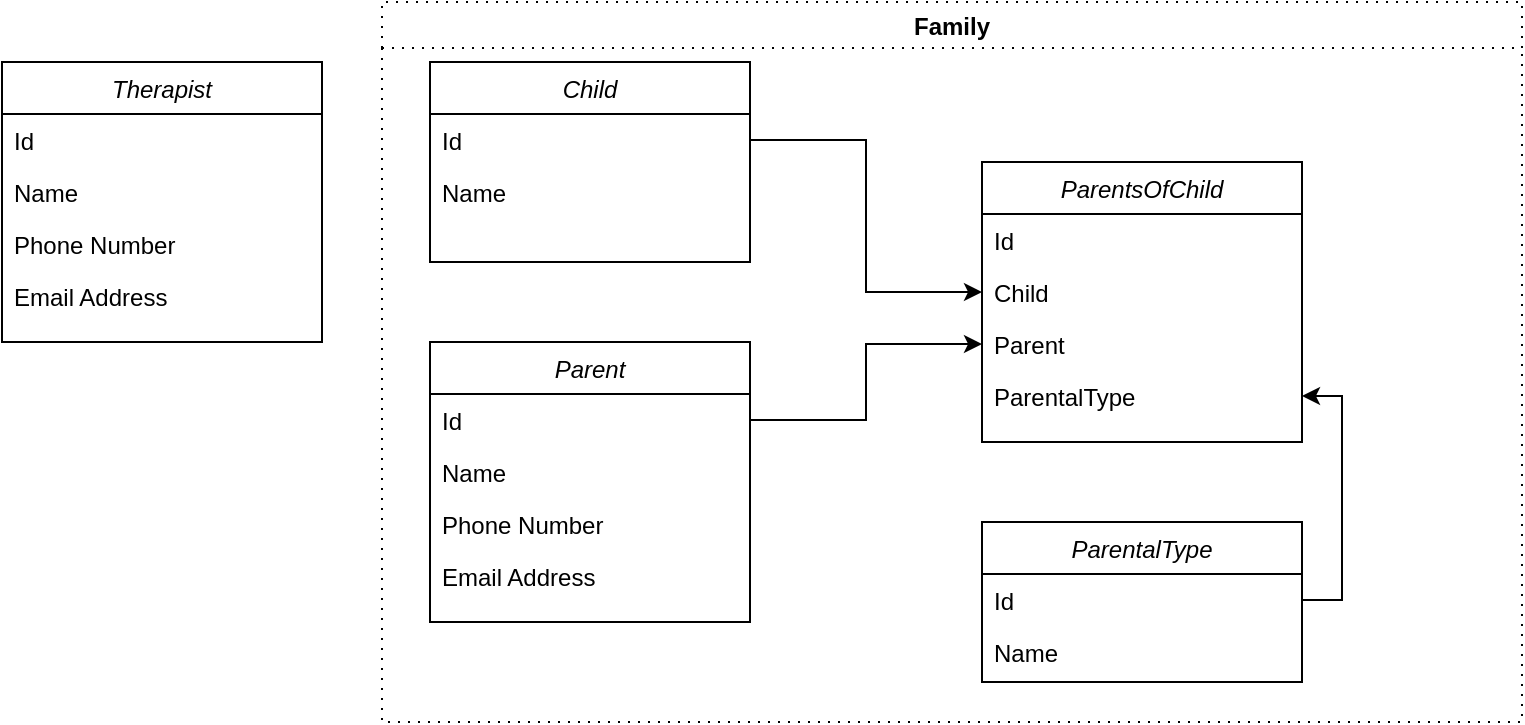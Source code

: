 <mxfile version="13.7.5" type="github">
  <diagram id="C5RBs43oDa-KdzZeNtuy" name="Page-1">
    <mxGraphModel dx="1422" dy="762" grid="1" gridSize="10" guides="1" tooltips="1" connect="1" arrows="1" fold="1" page="1" pageScale="1" pageWidth="827" pageHeight="1169" math="0" shadow="0">
      <root>
        <mxCell id="WIyWlLk6GJQsqaUBKTNV-0" />
        <mxCell id="WIyWlLk6GJQsqaUBKTNV-1" parent="WIyWlLk6GJQsqaUBKTNV-0" />
        <mxCell id="FezsVa4LMzlmmTtLRD74-30" value="Family" style="swimlane;dashed=1;dashPattern=1 4;" vertex="1" parent="WIyWlLk6GJQsqaUBKTNV-1">
          <mxGeometry x="230" y="10" width="570" height="360" as="geometry" />
        </mxCell>
        <mxCell id="zkfFHV4jXpPFQw0GAbJ--0" value="Therapist" style="swimlane;fontStyle=2;align=center;verticalAlign=top;childLayout=stackLayout;horizontal=1;startSize=26;horizontalStack=0;resizeParent=1;resizeLast=0;collapsible=1;marginBottom=0;rounded=0;shadow=0;strokeWidth=1;" parent="WIyWlLk6GJQsqaUBKTNV-1" vertex="1">
          <mxGeometry x="40" y="40" width="160" height="140" as="geometry">
            <mxRectangle x="230" y="140" width="160" height="26" as="alternateBounds" />
          </mxGeometry>
        </mxCell>
        <mxCell id="zkfFHV4jXpPFQw0GAbJ--1" value="Id" style="text;align=left;verticalAlign=top;spacingLeft=4;spacingRight=4;overflow=hidden;rotatable=0;points=[[0,0.5],[1,0.5]];portConstraint=eastwest;" parent="zkfFHV4jXpPFQw0GAbJ--0" vertex="1">
          <mxGeometry y="26" width="160" height="26" as="geometry" />
        </mxCell>
        <mxCell id="FezsVa4LMzlmmTtLRD74-12" value="Name" style="text;align=left;verticalAlign=top;spacingLeft=4;spacingRight=4;overflow=hidden;rotatable=0;points=[[0,0.5],[1,0.5]];portConstraint=eastwest;" vertex="1" parent="zkfFHV4jXpPFQw0GAbJ--0">
          <mxGeometry y="52" width="160" height="26" as="geometry" />
        </mxCell>
        <mxCell id="zkfFHV4jXpPFQw0GAbJ--2" value="Phone Number" style="text;align=left;verticalAlign=top;spacingLeft=4;spacingRight=4;overflow=hidden;rotatable=0;points=[[0,0.5],[1,0.5]];portConstraint=eastwest;rounded=0;shadow=0;html=0;" parent="zkfFHV4jXpPFQw0GAbJ--0" vertex="1">
          <mxGeometry y="78" width="160" height="26" as="geometry" />
        </mxCell>
        <mxCell id="zkfFHV4jXpPFQw0GAbJ--3" value="Email Address" style="text;align=left;verticalAlign=top;spacingLeft=4;spacingRight=4;overflow=hidden;rotatable=0;points=[[0,0.5],[1,0.5]];portConstraint=eastwest;rounded=0;shadow=0;html=0;" parent="zkfFHV4jXpPFQw0GAbJ--0" vertex="1">
          <mxGeometry y="104" width="160" height="26" as="geometry" />
        </mxCell>
        <mxCell id="FezsVa4LMzlmmTtLRD74-3" value="Child" style="swimlane;fontStyle=2;align=center;verticalAlign=top;childLayout=stackLayout;horizontal=1;startSize=26;horizontalStack=0;resizeParent=1;resizeLast=0;collapsible=1;marginBottom=0;rounded=0;shadow=0;strokeWidth=1;" vertex="1" parent="WIyWlLk6GJQsqaUBKTNV-1">
          <mxGeometry x="254" y="40" width="160" height="100" as="geometry">
            <mxRectangle x="230" y="140" width="160" height="26" as="alternateBounds" />
          </mxGeometry>
        </mxCell>
        <mxCell id="FezsVa4LMzlmmTtLRD74-11" value="Id" style="text;align=left;verticalAlign=top;spacingLeft=4;spacingRight=4;overflow=hidden;rotatable=0;points=[[0,0.5],[1,0.5]];portConstraint=eastwest;" vertex="1" parent="FezsVa4LMzlmmTtLRD74-3">
          <mxGeometry y="26" width="160" height="26" as="geometry" />
        </mxCell>
        <mxCell id="FezsVa4LMzlmmTtLRD74-4" value="Name" style="text;align=left;verticalAlign=top;spacingLeft=4;spacingRight=4;overflow=hidden;rotatable=0;points=[[0,0.5],[1,0.5]];portConstraint=eastwest;" vertex="1" parent="FezsVa4LMzlmmTtLRD74-3">
          <mxGeometry y="52" width="160" height="26" as="geometry" />
        </mxCell>
        <mxCell id="FezsVa4LMzlmmTtLRD74-22" style="edgeStyle=orthogonalEdgeStyle;rounded=0;orthogonalLoop=1;jettySize=auto;html=1;exitX=1;exitY=0.5;exitDx=0;exitDy=0;" edge="1" parent="WIyWlLk6GJQsqaUBKTNV-1" source="FezsVa4LMzlmmTtLRD74-20" target="FezsVa4LMzlmmTtLRD74-18">
          <mxGeometry relative="1" as="geometry" />
        </mxCell>
        <mxCell id="FezsVa4LMzlmmTtLRD74-23" style="edgeStyle=orthogonalEdgeStyle;rounded=0;orthogonalLoop=1;jettySize=auto;html=1;exitX=1;exitY=0.5;exitDx=0;exitDy=0;" edge="1" parent="WIyWlLk6GJQsqaUBKTNV-1" source="FezsVa4LMzlmmTtLRD74-11" target="FezsVa4LMzlmmTtLRD74-16">
          <mxGeometry relative="1" as="geometry" />
        </mxCell>
        <mxCell id="FezsVa4LMzlmmTtLRD74-14" value="ParentsOfChild" style="swimlane;fontStyle=2;align=center;verticalAlign=top;childLayout=stackLayout;horizontal=1;startSize=26;horizontalStack=0;resizeParent=1;resizeLast=0;collapsible=1;marginBottom=0;rounded=0;shadow=0;strokeWidth=1;" vertex="1" parent="WIyWlLk6GJQsqaUBKTNV-1">
          <mxGeometry x="530" y="90" width="160" height="140" as="geometry">
            <mxRectangle x="230" y="140" width="160" height="26" as="alternateBounds" />
          </mxGeometry>
        </mxCell>
        <mxCell id="FezsVa4LMzlmmTtLRD74-15" value="Id" style="text;align=left;verticalAlign=top;spacingLeft=4;spacingRight=4;overflow=hidden;rotatable=0;points=[[0,0.5],[1,0.5]];portConstraint=eastwest;" vertex="1" parent="FezsVa4LMzlmmTtLRD74-14">
          <mxGeometry y="26" width="160" height="26" as="geometry" />
        </mxCell>
        <mxCell id="FezsVa4LMzlmmTtLRD74-16" value="Child" style="text;align=left;verticalAlign=top;spacingLeft=4;spacingRight=4;overflow=hidden;rotatable=0;points=[[0,0.5],[1,0.5]];portConstraint=eastwest;" vertex="1" parent="FezsVa4LMzlmmTtLRD74-14">
          <mxGeometry y="52" width="160" height="26" as="geometry" />
        </mxCell>
        <mxCell id="FezsVa4LMzlmmTtLRD74-17" value="Parent" style="text;align=left;verticalAlign=top;spacingLeft=4;spacingRight=4;overflow=hidden;rotatable=0;points=[[0,0.5],[1,0.5]];portConstraint=eastwest;" vertex="1" parent="FezsVa4LMzlmmTtLRD74-14">
          <mxGeometry y="78" width="160" height="26" as="geometry" />
        </mxCell>
        <mxCell id="FezsVa4LMzlmmTtLRD74-18" value="ParentalType" style="text;align=left;verticalAlign=top;spacingLeft=4;spacingRight=4;overflow=hidden;rotatable=0;points=[[0,0.5],[1,0.5]];portConstraint=eastwest;" vertex="1" parent="FezsVa4LMzlmmTtLRD74-14">
          <mxGeometry y="104" width="160" height="26" as="geometry" />
        </mxCell>
        <mxCell id="FezsVa4LMzlmmTtLRD74-25" style="edgeStyle=orthogonalEdgeStyle;rounded=0;orthogonalLoop=1;jettySize=auto;html=1;exitX=1;exitY=0.5;exitDx=0;exitDy=0;" edge="1" parent="WIyWlLk6GJQsqaUBKTNV-1" source="FezsVa4LMzlmmTtLRD74-8" target="FezsVa4LMzlmmTtLRD74-17">
          <mxGeometry relative="1" as="geometry" />
        </mxCell>
        <mxCell id="FezsVa4LMzlmmTtLRD74-19" value="ParentalType" style="swimlane;fontStyle=2;align=center;verticalAlign=top;childLayout=stackLayout;horizontal=1;startSize=26;horizontalStack=0;resizeParent=1;resizeLast=0;collapsible=1;marginBottom=0;rounded=0;shadow=0;strokeWidth=1;" vertex="1" parent="WIyWlLk6GJQsqaUBKTNV-1">
          <mxGeometry x="530" y="270" width="160" height="80" as="geometry">
            <mxRectangle x="230" y="140" width="160" height="26" as="alternateBounds" />
          </mxGeometry>
        </mxCell>
        <mxCell id="FezsVa4LMzlmmTtLRD74-20" value="Id" style="text;align=left;verticalAlign=top;spacingLeft=4;spacingRight=4;overflow=hidden;rotatable=0;points=[[0,0.5],[1,0.5]];portConstraint=eastwest;" vertex="1" parent="FezsVa4LMzlmmTtLRD74-19">
          <mxGeometry y="26" width="160" height="26" as="geometry" />
        </mxCell>
        <mxCell id="FezsVa4LMzlmmTtLRD74-21" value="Name" style="text;align=left;verticalAlign=top;spacingLeft=4;spacingRight=4;overflow=hidden;rotatable=0;points=[[0,0.5],[1,0.5]];portConstraint=eastwest;" vertex="1" parent="FezsVa4LMzlmmTtLRD74-19">
          <mxGeometry y="52" width="160" height="26" as="geometry" />
        </mxCell>
        <mxCell id="FezsVa4LMzlmmTtLRD74-7" value="Parent" style="swimlane;fontStyle=2;align=center;verticalAlign=top;childLayout=stackLayout;horizontal=1;startSize=26;horizontalStack=0;resizeParent=1;resizeLast=0;collapsible=1;marginBottom=0;rounded=0;shadow=0;strokeWidth=1;" vertex="1" parent="WIyWlLk6GJQsqaUBKTNV-1">
          <mxGeometry x="254" y="180" width="160" height="140" as="geometry">
            <mxRectangle x="230" y="140" width="160" height="26" as="alternateBounds" />
          </mxGeometry>
        </mxCell>
        <mxCell id="FezsVa4LMzlmmTtLRD74-8" value="Id" style="text;align=left;verticalAlign=top;spacingLeft=4;spacingRight=4;overflow=hidden;rotatable=0;points=[[0,0.5],[1,0.5]];portConstraint=eastwest;" vertex="1" parent="FezsVa4LMzlmmTtLRD74-7">
          <mxGeometry y="26" width="160" height="26" as="geometry" />
        </mxCell>
        <mxCell id="FezsVa4LMzlmmTtLRD74-13" value="Name" style="text;align=left;verticalAlign=top;spacingLeft=4;spacingRight=4;overflow=hidden;rotatable=0;points=[[0,0.5],[1,0.5]];portConstraint=eastwest;" vertex="1" parent="FezsVa4LMzlmmTtLRD74-7">
          <mxGeometry y="52" width="160" height="26" as="geometry" />
        </mxCell>
        <mxCell id="FezsVa4LMzlmmTtLRD74-9" value="Phone Number" style="text;align=left;verticalAlign=top;spacingLeft=4;spacingRight=4;overflow=hidden;rotatable=0;points=[[0,0.5],[1,0.5]];portConstraint=eastwest;rounded=0;shadow=0;html=0;" vertex="1" parent="FezsVa4LMzlmmTtLRD74-7">
          <mxGeometry y="78" width="160" height="26" as="geometry" />
        </mxCell>
        <mxCell id="FezsVa4LMzlmmTtLRD74-10" value="Email Address" style="text;align=left;verticalAlign=top;spacingLeft=4;spacingRight=4;overflow=hidden;rotatable=0;points=[[0,0.5],[1,0.5]];portConstraint=eastwest;rounded=0;shadow=0;html=0;" vertex="1" parent="FezsVa4LMzlmmTtLRD74-7">
          <mxGeometry y="104" width="160" height="26" as="geometry" />
        </mxCell>
      </root>
    </mxGraphModel>
  </diagram>
</mxfile>
